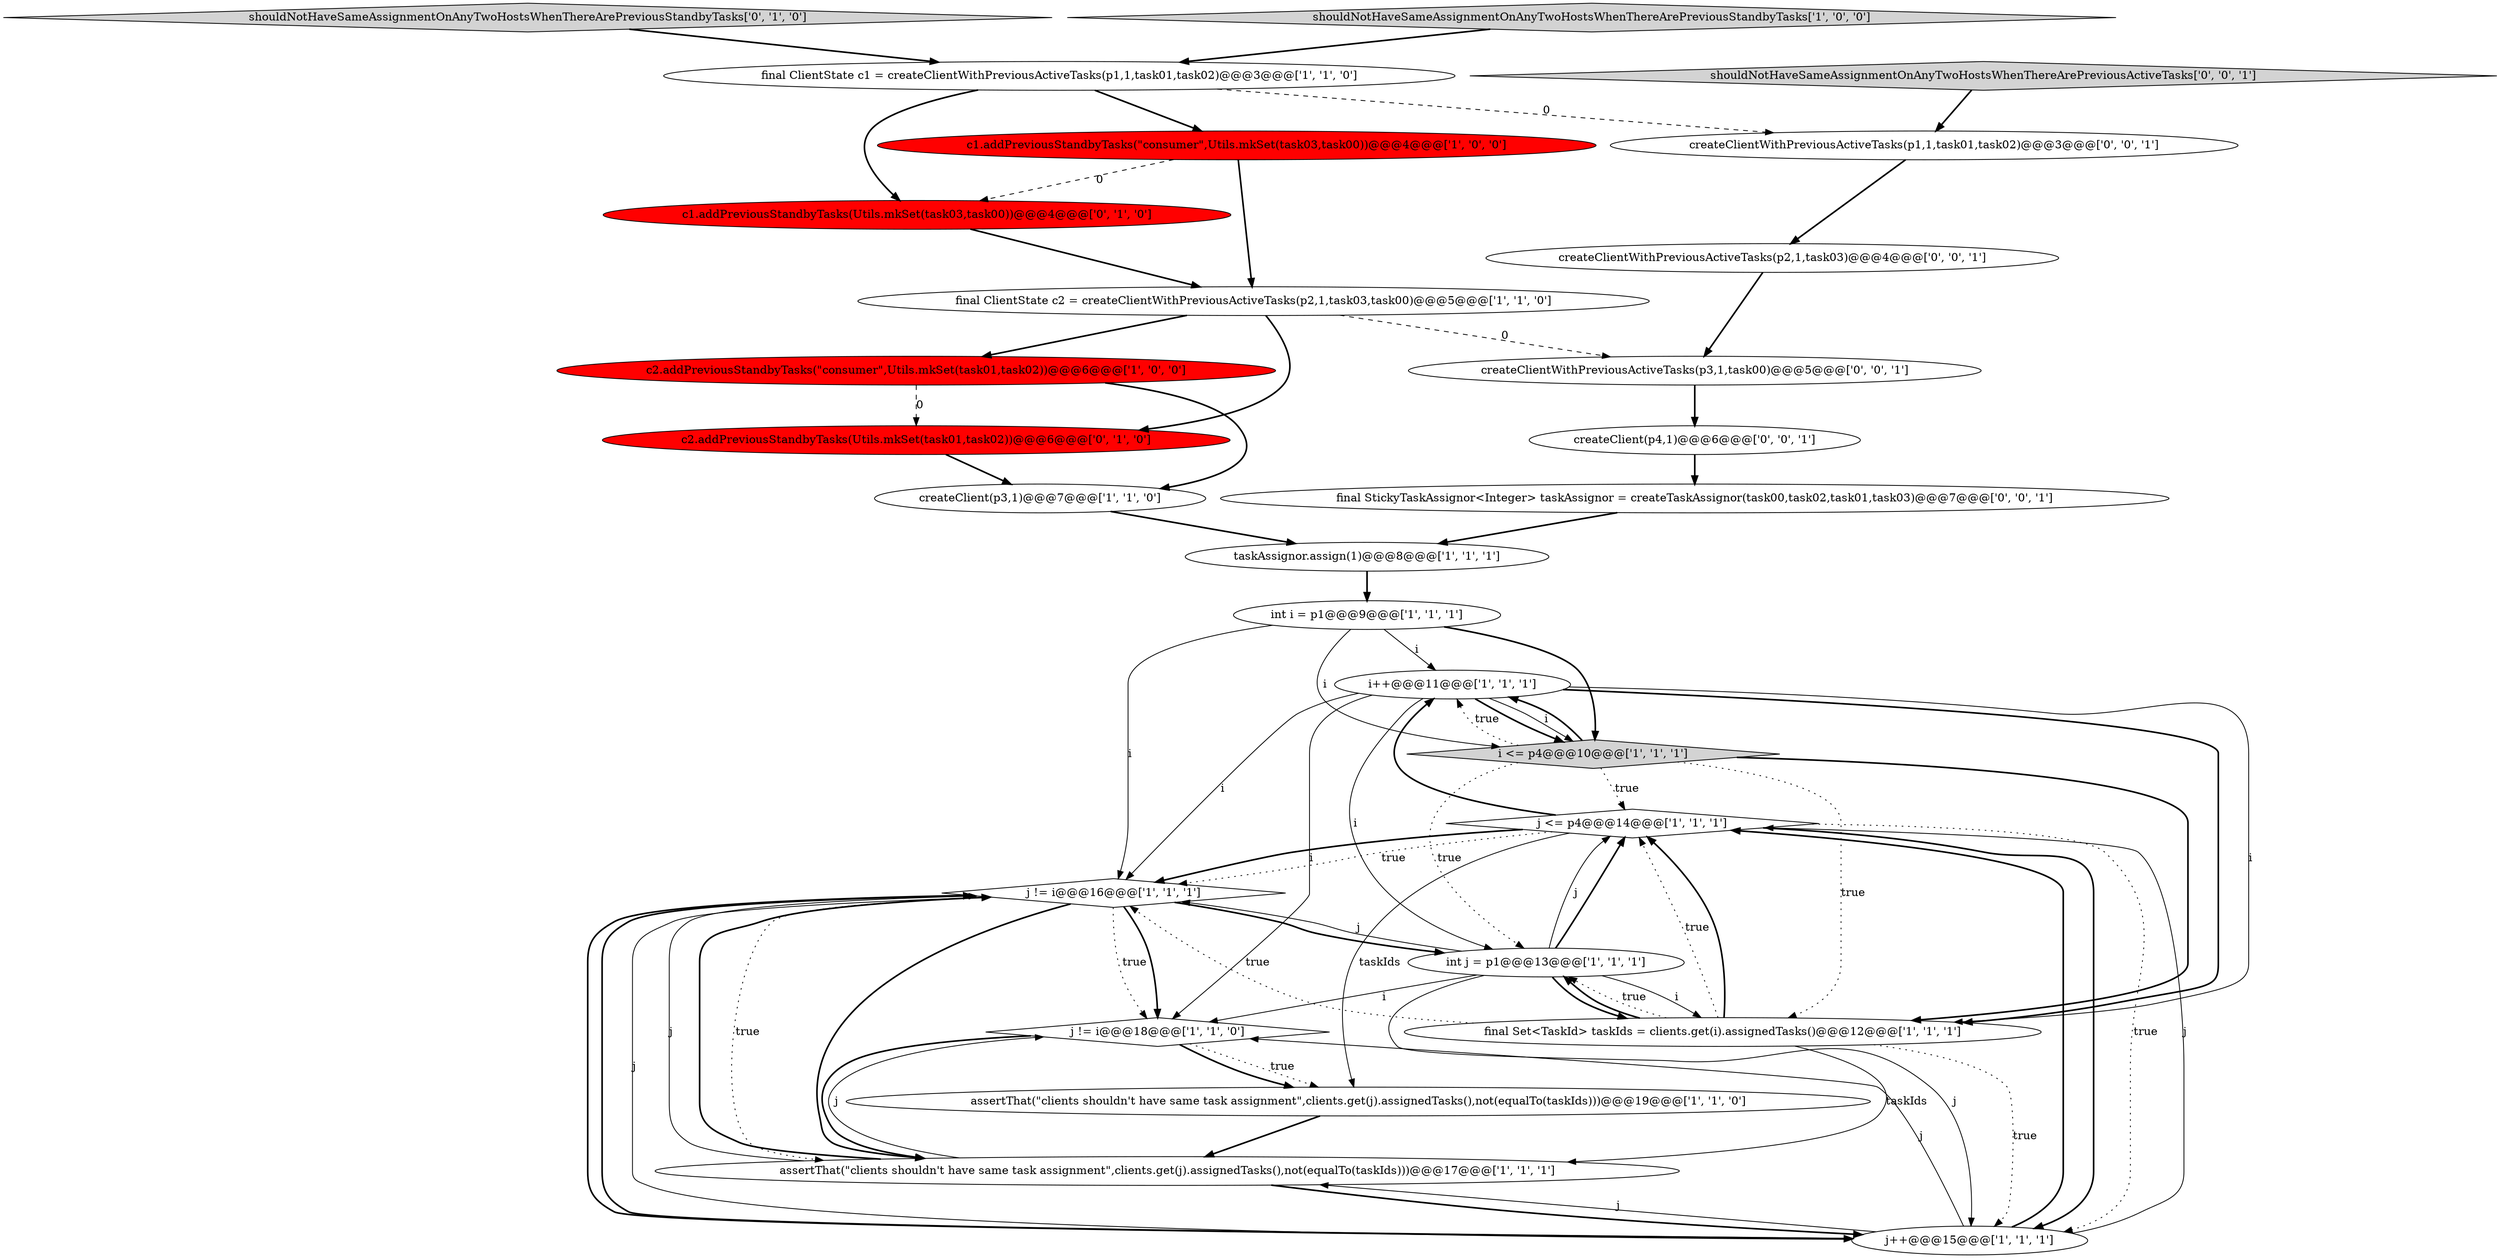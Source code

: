 digraph {
3 [style = filled, label = "i++@@@11@@@['1', '1', '1']", fillcolor = white, shape = ellipse image = "AAA0AAABBB1BBB"];
0 [style = filled, label = "i <= p4@@@10@@@['1', '1', '1']", fillcolor = lightgray, shape = diamond image = "AAA0AAABBB1BBB"];
16 [style = filled, label = "assertThat(\"clients shouldn't have same task assignment\",clients.get(j).assignedTasks(),not(equalTo(taskIds)))@@@19@@@['1', '1', '0']", fillcolor = white, shape = ellipse image = "AAA0AAABBB1BBB"];
18 [style = filled, label = "c1.addPreviousStandbyTasks(Utils.mkSet(task03,task00))@@@4@@@['0', '1', '0']", fillcolor = red, shape = ellipse image = "AAA1AAABBB2BBB"];
26 [style = filled, label = "final StickyTaskAssignor<Integer> taskAssignor = createTaskAssignor(task00,task02,task01,task03)@@@7@@@['0', '0', '1']", fillcolor = white, shape = ellipse image = "AAA0AAABBB3BBB"];
2 [style = filled, label = "j != i@@@18@@@['1', '1', '0']", fillcolor = white, shape = diamond image = "AAA0AAABBB1BBB"];
13 [style = filled, label = "int j = p1@@@13@@@['1', '1', '1']", fillcolor = white, shape = ellipse image = "AAA0AAABBB1BBB"];
9 [style = filled, label = "c2.addPreviousStandbyTasks(\"consumer\",Utils.mkSet(task01,task02))@@@6@@@['1', '0', '0']", fillcolor = red, shape = ellipse image = "AAA1AAABBB1BBB"];
23 [style = filled, label = "createClientWithPreviousActiveTasks(p3,1,task00)@@@5@@@['0', '0', '1']", fillcolor = white, shape = ellipse image = "AAA0AAABBB3BBB"];
4 [style = filled, label = "final Set<TaskId> taskIds = clients.get(i).assignedTasks()@@@12@@@['1', '1', '1']", fillcolor = white, shape = ellipse image = "AAA0AAABBB1BBB"];
19 [style = filled, label = "shouldNotHaveSameAssignmentOnAnyTwoHostsWhenThereArePreviousStandbyTasks['0', '1', '0']", fillcolor = lightgray, shape = diamond image = "AAA0AAABBB2BBB"];
21 [style = filled, label = "createClientWithPreviousActiveTasks(p1,1,task01,task02)@@@3@@@['0', '0', '1']", fillcolor = white, shape = ellipse image = "AAA0AAABBB3BBB"];
8 [style = filled, label = "j++@@@15@@@['1', '1', '1']", fillcolor = white, shape = ellipse image = "AAA0AAABBB1BBB"];
6 [style = filled, label = "j <= p4@@@14@@@['1', '1', '1']", fillcolor = white, shape = diamond image = "AAA0AAABBB1BBB"];
15 [style = filled, label = "c1.addPreviousStandbyTasks(\"consumer\",Utils.mkSet(task03,task00))@@@4@@@['1', '0', '0']", fillcolor = red, shape = ellipse image = "AAA1AAABBB1BBB"];
7 [style = filled, label = "j != i@@@16@@@['1', '1', '1']", fillcolor = white, shape = diamond image = "AAA0AAABBB1BBB"];
25 [style = filled, label = "createClientWithPreviousActiveTasks(p2,1,task03)@@@4@@@['0', '0', '1']", fillcolor = white, shape = ellipse image = "AAA0AAABBB3BBB"];
24 [style = filled, label = "createClient(p4,1)@@@6@@@['0', '0', '1']", fillcolor = white, shape = ellipse image = "AAA0AAABBB3BBB"];
12 [style = filled, label = "taskAssignor.assign(1)@@@8@@@['1', '1', '1']", fillcolor = white, shape = ellipse image = "AAA0AAABBB1BBB"];
22 [style = filled, label = "shouldNotHaveSameAssignmentOnAnyTwoHostsWhenThereArePreviousActiveTasks['0', '0', '1']", fillcolor = lightgray, shape = diamond image = "AAA0AAABBB3BBB"];
1 [style = filled, label = "final ClientState c2 = createClientWithPreviousActiveTasks(p2,1,task03,task00)@@@5@@@['1', '1', '0']", fillcolor = white, shape = ellipse image = "AAA0AAABBB1BBB"];
14 [style = filled, label = "assertThat(\"clients shouldn't have same task assignment\",clients.get(j).assignedTasks(),not(equalTo(taskIds)))@@@17@@@['1', '1', '1']", fillcolor = white, shape = ellipse image = "AAA0AAABBB1BBB"];
10 [style = filled, label = "shouldNotHaveSameAssignmentOnAnyTwoHostsWhenThereArePreviousStandbyTasks['1', '0', '0']", fillcolor = lightgray, shape = diamond image = "AAA0AAABBB1BBB"];
11 [style = filled, label = "int i = p1@@@9@@@['1', '1', '1']", fillcolor = white, shape = ellipse image = "AAA0AAABBB1BBB"];
17 [style = filled, label = "createClient(p3,1)@@@7@@@['1', '1', '0']", fillcolor = white, shape = ellipse image = "AAA0AAABBB1BBB"];
20 [style = filled, label = "c2.addPreviousStandbyTasks(Utils.mkSet(task01,task02))@@@6@@@['0', '1', '0']", fillcolor = red, shape = ellipse image = "AAA1AAABBB2BBB"];
5 [style = filled, label = "final ClientState c1 = createClientWithPreviousActiveTasks(p1,1,task01,task02)@@@3@@@['1', '1', '0']", fillcolor = white, shape = ellipse image = "AAA0AAABBB1BBB"];
7->13 [style = bold, label=""];
0->3 [style = bold, label=""];
4->6 [style = dotted, label="true"];
6->3 [style = bold, label=""];
7->2 [style = dotted, label="true"];
3->2 [style = solid, label="i"];
13->7 [style = solid, label="j"];
9->20 [style = dashed, label="0"];
20->17 [style = bold, label=""];
14->7 [style = solid, label="j"];
8->14 [style = solid, label="j"];
7->14 [style = dotted, label="true"];
0->13 [style = dotted, label="true"];
8->6 [style = solid, label="j"];
4->6 [style = bold, label=""];
25->23 [style = bold, label=""];
14->2 [style = solid, label="j"];
4->13 [style = bold, label=""];
3->7 [style = solid, label="i"];
12->11 [style = bold, label=""];
13->8 [style = solid, label="j"];
0->4 [style = dotted, label="true"];
22->21 [style = bold, label=""];
13->6 [style = solid, label="j"];
1->20 [style = bold, label=""];
5->15 [style = bold, label=""];
4->8 [style = dotted, label="true"];
9->17 [style = bold, label=""];
11->3 [style = solid, label="i"];
8->6 [style = bold, label=""];
6->16 [style = solid, label="taskIds"];
5->18 [style = bold, label=""];
11->7 [style = solid, label="i"];
4->7 [style = dotted, label="true"];
21->25 [style = bold, label=""];
13->4 [style = solid, label="i"];
7->8 [style = bold, label=""];
0->6 [style = dotted, label="true"];
3->13 [style = solid, label="i"];
3->4 [style = bold, label=""];
1->9 [style = bold, label=""];
8->7 [style = bold, label=""];
3->0 [style = bold, label=""];
14->7 [style = bold, label=""];
3->4 [style = solid, label="i"];
7->14 [style = bold, label=""];
8->7 [style = solid, label="j"];
3->0 [style = solid, label="i"];
19->5 [style = bold, label=""];
4->13 [style = dotted, label="true"];
24->26 [style = bold, label=""];
26->12 [style = bold, label=""];
23->24 [style = bold, label=""];
17->12 [style = bold, label=""];
11->0 [style = bold, label=""];
13->2 [style = solid, label="i"];
10->5 [style = bold, label=""];
8->2 [style = solid, label="j"];
15->18 [style = dashed, label="0"];
18->1 [style = bold, label=""];
15->1 [style = bold, label=""];
0->4 [style = bold, label=""];
7->2 [style = bold, label=""];
4->14 [style = solid, label="taskIds"];
6->8 [style = dotted, label="true"];
2->14 [style = bold, label=""];
6->8 [style = bold, label=""];
6->7 [style = dotted, label="true"];
5->21 [style = dashed, label="0"];
16->14 [style = bold, label=""];
14->8 [style = bold, label=""];
0->3 [style = dotted, label="true"];
13->6 [style = bold, label=""];
6->7 [style = bold, label=""];
11->0 [style = solid, label="i"];
1->23 [style = dashed, label="0"];
2->16 [style = dotted, label="true"];
13->4 [style = bold, label=""];
2->16 [style = bold, label=""];
}
